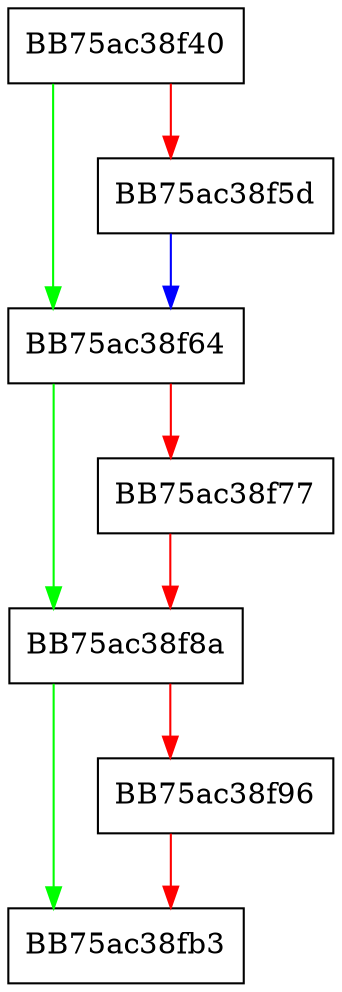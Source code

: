 digraph FindClose {
  node [shape="box"];
  graph [splines=ortho];
  BB75ac38f40 -> BB75ac38f64 [color="green"];
  BB75ac38f40 -> BB75ac38f5d [color="red"];
  BB75ac38f5d -> BB75ac38f64 [color="blue"];
  BB75ac38f64 -> BB75ac38f8a [color="green"];
  BB75ac38f64 -> BB75ac38f77 [color="red"];
  BB75ac38f77 -> BB75ac38f8a [color="red"];
  BB75ac38f8a -> BB75ac38fb3 [color="green"];
  BB75ac38f8a -> BB75ac38f96 [color="red"];
  BB75ac38f96 -> BB75ac38fb3 [color="red"];
}